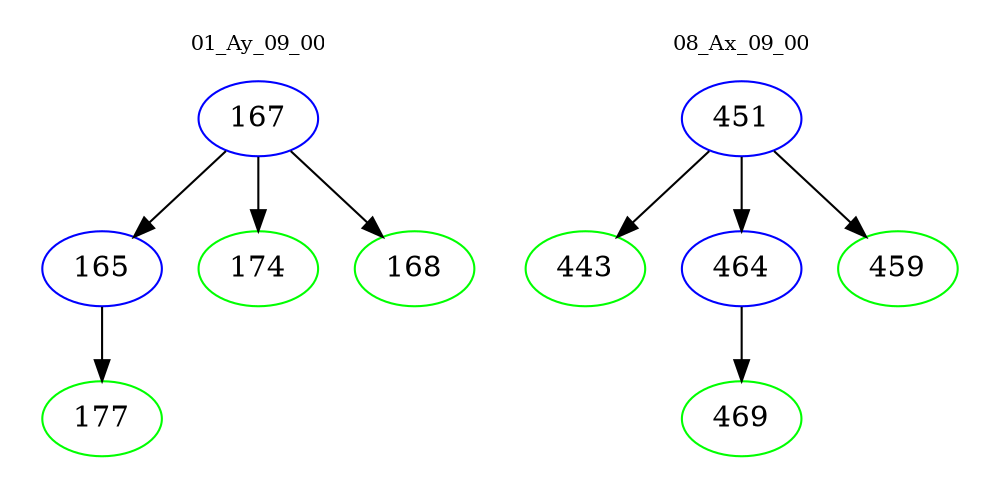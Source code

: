 digraph{
subgraph cluster_0 {
color = white
label = "01_Ay_09_00";
fontsize=10;
T0_167 [label="167", color="blue"]
T0_167 -> T0_165 [color="black"]
T0_165 [label="165", color="blue"]
T0_165 -> T0_177 [color="black"]
T0_177 [label="177", color="green"]
T0_167 -> T0_174 [color="black"]
T0_174 [label="174", color="green"]
T0_167 -> T0_168 [color="black"]
T0_168 [label="168", color="green"]
}
subgraph cluster_1 {
color = white
label = "08_Ax_09_00";
fontsize=10;
T1_451 [label="451", color="blue"]
T1_451 -> T1_443 [color="black"]
T1_443 [label="443", color="green"]
T1_451 -> T1_464 [color="black"]
T1_464 [label="464", color="blue"]
T1_464 -> T1_469 [color="black"]
T1_469 [label="469", color="green"]
T1_451 -> T1_459 [color="black"]
T1_459 [label="459", color="green"]
}
}
